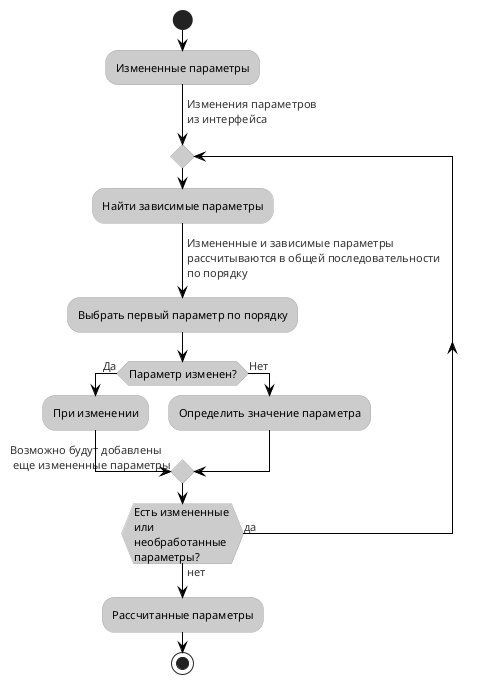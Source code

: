 @startuml
!theme reddress-lightred

start
	:Измененные параметры;
  -> Изменения параметров \nиз интерфейса;
repeat

  :Найти зависимые параметры;
  -> Измененные и зависимые параметры
  рассчитываются в общей последовательности
  по порядку;
  :Выбрать первый параметр по порядку;

    if (Параметр изменен?) then (Да)
      :При изменении;
	  -> Возможно будут добавлены
	   еще измененные параметры;

    else (Нет)
	  :Определить значение параметра;
    endif

    ->;

repeat while (Есть измененные \nили \nнеобработанные \nпараметры?) is (да) not (нет)

	:Рассчитанные параметры;

stop

@enduml